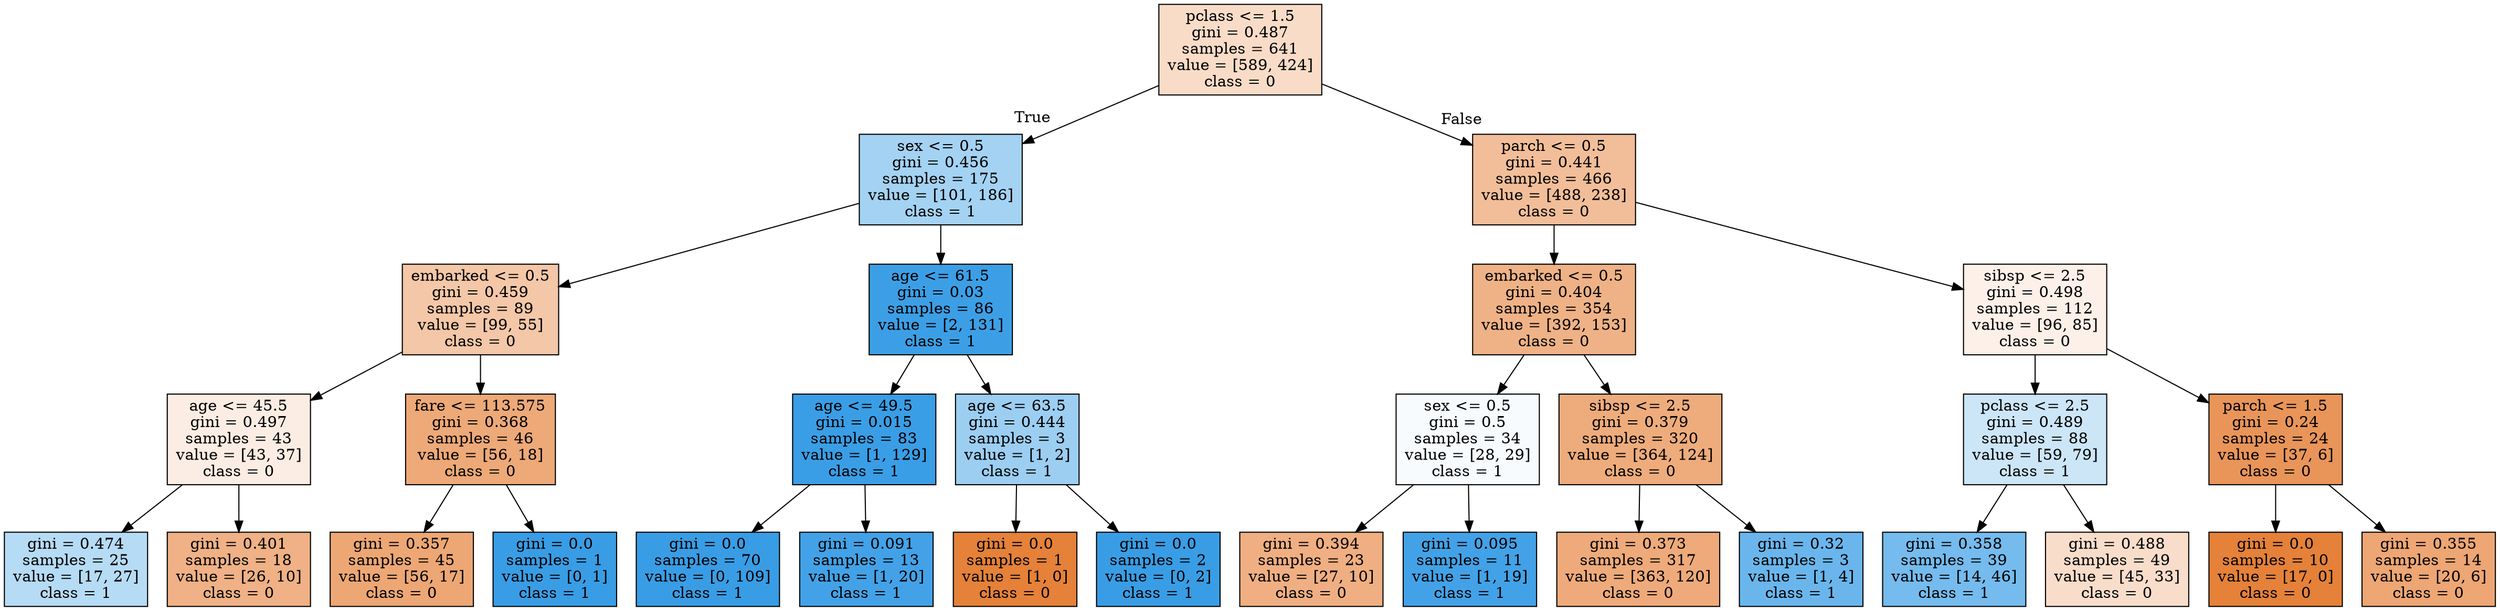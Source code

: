 digraph Tree {
node [shape=box, style="filled", color="black"] ;
graph [ranksep=equally, splines=polyline] ;
0 [label="pclass <= 1.5\ngini = 0.487\nsamples = 641\nvalue = [589, 424]\nclass = 0", fillcolor="#e5813947"] ;
1 [label="sex <= 0.5\ngini = 0.456\nsamples = 175\nvalue = [101, 186]\nclass = 1", fillcolor="#399de575"] ;
0 -> 1 [labeldistance=2.5, labelangle=45, headlabel="True"] ;
2 [label="embarked <= 0.5\ngini = 0.459\nsamples = 89\nvalue = [99, 55]\nclass = 0", fillcolor="#e5813971"] ;
1 -> 2 ;
3 [label="age <= 45.5\ngini = 0.497\nsamples = 43\nvalue = [43, 37]\nclass = 0", fillcolor="#e5813924"] ;
2 -> 3 ;
4 [label="gini = 0.474\nsamples = 25\nvalue = [17, 27]\nclass = 1", fillcolor="#399de55e"] ;
3 -> 4 ;
5 [label="gini = 0.401\nsamples = 18\nvalue = [26, 10]\nclass = 0", fillcolor="#e581399d"] ;
3 -> 5 ;
6 [label="fare <= 113.575\ngini = 0.368\nsamples = 46\nvalue = [56, 18]\nclass = 0", fillcolor="#e58139ad"] ;
2 -> 6 ;
7 [label="gini = 0.357\nsamples = 45\nvalue = [56, 17]\nclass = 0", fillcolor="#e58139b2"] ;
6 -> 7 ;
8 [label="gini = 0.0\nsamples = 1\nvalue = [0, 1]\nclass = 1", fillcolor="#399de5ff"] ;
6 -> 8 ;
9 [label="age <= 61.5\ngini = 0.03\nsamples = 86\nvalue = [2, 131]\nclass = 1", fillcolor="#399de5fb"] ;
1 -> 9 ;
10 [label="age <= 49.5\ngini = 0.015\nsamples = 83\nvalue = [1, 129]\nclass = 1", fillcolor="#399de5fd"] ;
9 -> 10 ;
11 [label="gini = 0.0\nsamples = 70\nvalue = [0, 109]\nclass = 1", fillcolor="#399de5ff"] ;
10 -> 11 ;
12 [label="gini = 0.091\nsamples = 13\nvalue = [1, 20]\nclass = 1", fillcolor="#399de5f2"] ;
10 -> 12 ;
13 [label="age <= 63.5\ngini = 0.444\nsamples = 3\nvalue = [1, 2]\nclass = 1", fillcolor="#399de57f"] ;
9 -> 13 ;
14 [label="gini = 0.0\nsamples = 1\nvalue = [1, 0]\nclass = 0", fillcolor="#e58139ff"] ;
13 -> 14 ;
15 [label="gini = 0.0\nsamples = 2\nvalue = [0, 2]\nclass = 1", fillcolor="#399de5ff"] ;
13 -> 15 ;
16 [label="parch <= 0.5\ngini = 0.441\nsamples = 466\nvalue = [488, 238]\nclass = 0", fillcolor="#e5813983"] ;
0 -> 16 [labeldistance=2.5, labelangle=-45, headlabel="False"] ;
17 [label="embarked <= 0.5\ngini = 0.404\nsamples = 354\nvalue = [392, 153]\nclass = 0", fillcolor="#e581399b"] ;
16 -> 17 ;
18 [label="sex <= 0.5\ngini = 0.5\nsamples = 34\nvalue = [28, 29]\nclass = 1", fillcolor="#399de509"] ;
17 -> 18 ;
19 [label="gini = 0.394\nsamples = 23\nvalue = [27, 10]\nclass = 0", fillcolor="#e58139a1"] ;
18 -> 19 ;
20 [label="gini = 0.095\nsamples = 11\nvalue = [1, 19]\nclass = 1", fillcolor="#399de5f2"] ;
18 -> 20 ;
21 [label="sibsp <= 2.5\ngini = 0.379\nsamples = 320\nvalue = [364, 124]\nclass = 0", fillcolor="#e58139a8"] ;
17 -> 21 ;
22 [label="gini = 0.373\nsamples = 317\nvalue = [363, 120]\nclass = 0", fillcolor="#e58139ab"] ;
21 -> 22 ;
23 [label="gini = 0.32\nsamples = 3\nvalue = [1, 4]\nclass = 1", fillcolor="#399de5bf"] ;
21 -> 23 ;
24 [label="sibsp <= 2.5\ngini = 0.498\nsamples = 112\nvalue = [96, 85]\nclass = 0", fillcolor="#e581391d"] ;
16 -> 24 ;
25 [label="pclass <= 2.5\ngini = 0.489\nsamples = 88\nvalue = [59, 79]\nclass = 1", fillcolor="#399de541"] ;
24 -> 25 ;
26 [label="gini = 0.358\nsamples = 39\nvalue = [14, 46]\nclass = 1", fillcolor="#399de5b1"] ;
25 -> 26 ;
27 [label="gini = 0.488\nsamples = 49\nvalue = [45, 33]\nclass = 0", fillcolor="#e5813944"] ;
25 -> 27 ;
28 [label="parch <= 1.5\ngini = 0.24\nsamples = 24\nvalue = [37, 6]\nclass = 0", fillcolor="#e58139d6"] ;
24 -> 28 ;
29 [label="gini = 0.0\nsamples = 10\nvalue = [17, 0]\nclass = 0", fillcolor="#e58139ff"] ;
28 -> 29 ;
30 [label="gini = 0.355\nsamples = 14\nvalue = [20, 6]\nclass = 0", fillcolor="#e58139b3"] ;
28 -> 30 ;
{rank=same ; 0} ;
{rank=same ; 1; 16} ;
{rank=same ; 2; 9; 17; 24} ;
{rank=same ; 3; 6; 10; 13; 18; 21; 25; 28} ;
{rank=same ; 4; 5; 7; 8; 11; 12; 14; 15; 19; 20; 22; 23; 26; 27; 29; 30} ;
}